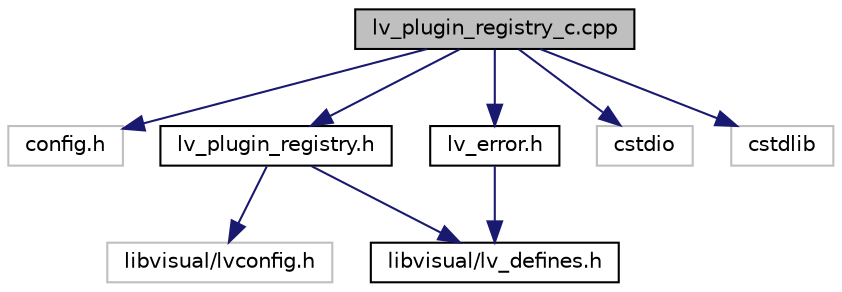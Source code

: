 digraph G
{
  edge [fontname="Helvetica",fontsize="10",labelfontname="Helvetica",labelfontsize="10"];
  node [fontname="Helvetica",fontsize="10",shape=record];
  Node1 [label="lv_plugin_registry_c.cpp",height=0.2,width=0.4,color="black", fillcolor="grey75", style="filled" fontcolor="black"];
  Node1 -> Node2 [color="midnightblue",fontsize="10",style="solid",fontname="Helvetica"];
  Node2 [label="config.h",height=0.2,width=0.4,color="grey75", fillcolor="white", style="filled"];
  Node1 -> Node3 [color="midnightblue",fontsize="10",style="solid",fontname="Helvetica"];
  Node3 [label="lv_plugin_registry.h",height=0.2,width=0.4,color="black", fillcolor="white", style="filled",URL="$lv__plugin__registry_8h.html"];
  Node3 -> Node4 [color="midnightblue",fontsize="10",style="solid",fontname="Helvetica"];
  Node4 [label="libvisual/lvconfig.h",height=0.2,width=0.4,color="grey75", fillcolor="white", style="filled"];
  Node3 -> Node5 [color="midnightblue",fontsize="10",style="solid",fontname="Helvetica"];
  Node5 [label="libvisual/lv_defines.h",height=0.2,width=0.4,color="black", fillcolor="white", style="filled",URL="$lv__defines_8h.html"];
  Node1 -> Node6 [color="midnightblue",fontsize="10",style="solid",fontname="Helvetica"];
  Node6 [label="lv_error.h",height=0.2,width=0.4,color="black", fillcolor="white", style="filled",URL="$lv__error_8h.html"];
  Node6 -> Node5 [color="midnightblue",fontsize="10",style="solid",fontname="Helvetica"];
  Node1 -> Node7 [color="midnightblue",fontsize="10",style="solid",fontname="Helvetica"];
  Node7 [label="cstdio",height=0.2,width=0.4,color="grey75", fillcolor="white", style="filled"];
  Node1 -> Node8 [color="midnightblue",fontsize="10",style="solid",fontname="Helvetica"];
  Node8 [label="cstdlib",height=0.2,width=0.4,color="grey75", fillcolor="white", style="filled"];
}
